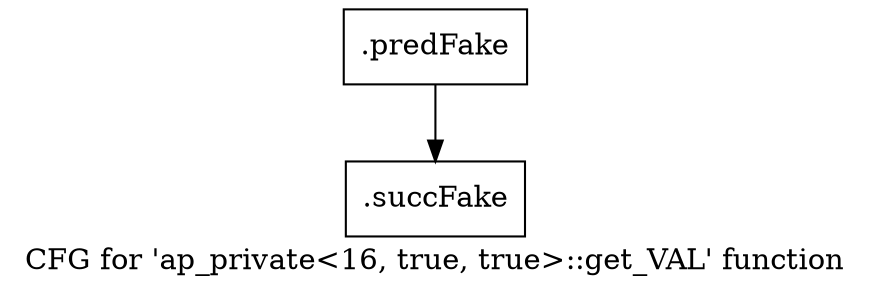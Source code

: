 digraph "CFG for 'ap_private\<16, true, true\>::get_VAL' function" {
	label="CFG for 'ap_private\<16, true, true\>::get_VAL' function";

	Node0x46a4ca0 [shape=record,filename="",linenumber="",label="{.predFake}"];
	Node0x46a4ca0 -> Node0x47d8ed0[ callList="" memoryops="" filename="/media/miguel/NewVolume/Linux/Xilinx/Vitis_HLS/2020.2/include/etc/ap_private.h" execusionnum="486"];
	Node0x47d8ed0 [shape=record,filename="/media/miguel/NewVolume/Linux/Xilinx/Vitis_HLS/2020.2/include/etc/ap_private.h",linenumber="1426",label="{.succFake}"];
}
